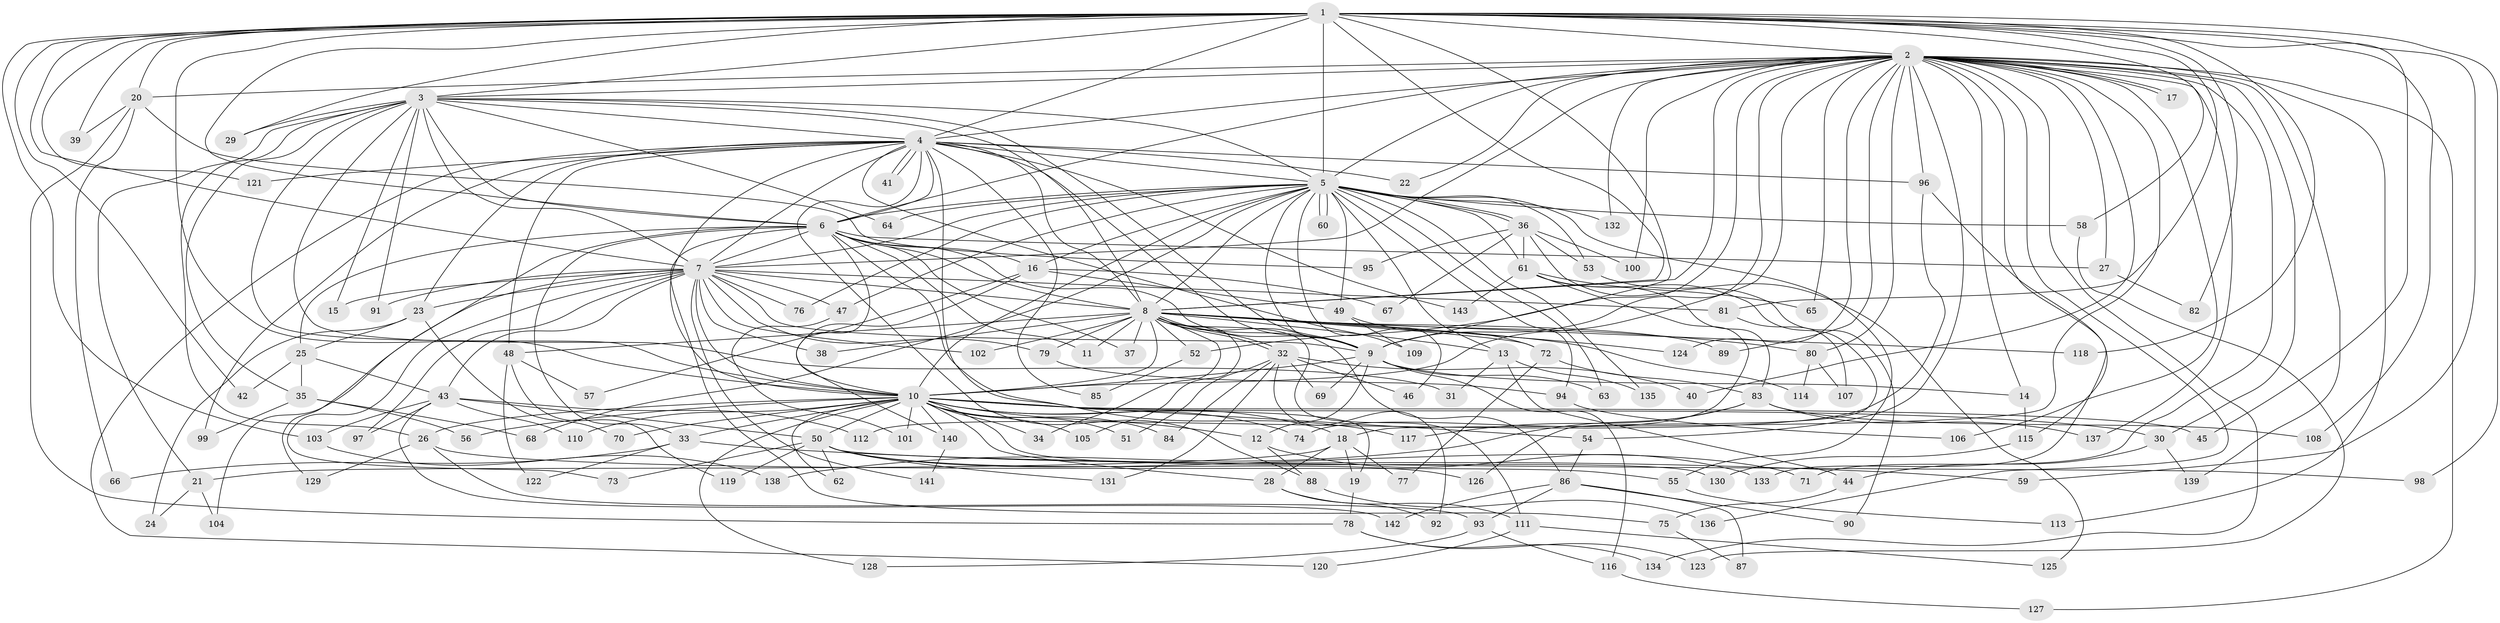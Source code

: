 // coarse degree distribution, {19: 0.017241379310344827, 11: 0.034482758620689655, 18: 0.017241379310344827, 21: 0.017241379310344827, 23: 0.034482758620689655, 10: 0.05172413793103448, 5: 0.06896551724137931, 6: 0.017241379310344827, 20: 0.017241379310344827, 3: 0.10344827586206896, 8: 0.017241379310344827, 7: 0.05172413793103448, 1: 0.05172413793103448, 12: 0.017241379310344827, 2: 0.41379310344827586, 4: 0.06896551724137931}
// Generated by graph-tools (version 1.1) at 2025/49/03/04/25 22:49:31]
// undirected, 143 vertices, 311 edges
graph export_dot {
  node [color=gray90,style=filled];
  1;
  2;
  3;
  4;
  5;
  6;
  7;
  8;
  9;
  10;
  11;
  12;
  13;
  14;
  15;
  16;
  17;
  18;
  19;
  20;
  21;
  22;
  23;
  24;
  25;
  26;
  27;
  28;
  29;
  30;
  31;
  32;
  33;
  34;
  35;
  36;
  37;
  38;
  39;
  40;
  41;
  42;
  43;
  44;
  45;
  46;
  47;
  48;
  49;
  50;
  51;
  52;
  53;
  54;
  55;
  56;
  57;
  58;
  59;
  60;
  61;
  62;
  63;
  64;
  65;
  66;
  67;
  68;
  69;
  70;
  71;
  72;
  73;
  74;
  75;
  76;
  77;
  78;
  79;
  80;
  81;
  82;
  83;
  84;
  85;
  86;
  87;
  88;
  89;
  90;
  91;
  92;
  93;
  94;
  95;
  96;
  97;
  98;
  99;
  100;
  101;
  102;
  103;
  104;
  105;
  106;
  107;
  108;
  109;
  110;
  111;
  112;
  113;
  114;
  115;
  116;
  117;
  118;
  119;
  120;
  121;
  122;
  123;
  124;
  125;
  126;
  127;
  128;
  129;
  130;
  131;
  132;
  133;
  134;
  135;
  136;
  137;
  138;
  139;
  140;
  141;
  142;
  143;
  1 -- 2;
  1 -- 3;
  1 -- 4;
  1 -- 5;
  1 -- 6;
  1 -- 7;
  1 -- 8;
  1 -- 9;
  1 -- 10;
  1 -- 20;
  1 -- 29;
  1 -- 39;
  1 -- 42;
  1 -- 45;
  1 -- 58;
  1 -- 59;
  1 -- 81;
  1 -- 82;
  1 -- 98;
  1 -- 103;
  1 -- 108;
  1 -- 118;
  1 -- 121;
  2 -- 3;
  2 -- 4;
  2 -- 5;
  2 -- 6;
  2 -- 7;
  2 -- 8;
  2 -- 9;
  2 -- 10;
  2 -- 14;
  2 -- 17;
  2 -- 17;
  2 -- 18;
  2 -- 20;
  2 -- 22;
  2 -- 27;
  2 -- 30;
  2 -- 40;
  2 -- 52;
  2 -- 54;
  2 -- 65;
  2 -- 71;
  2 -- 80;
  2 -- 89;
  2 -- 96;
  2 -- 100;
  2 -- 106;
  2 -- 113;
  2 -- 115;
  2 -- 124;
  2 -- 127;
  2 -- 132;
  2 -- 134;
  2 -- 136;
  2 -- 137;
  2 -- 139;
  3 -- 4;
  3 -- 5;
  3 -- 6;
  3 -- 7;
  3 -- 8;
  3 -- 9;
  3 -- 10;
  3 -- 15;
  3 -- 21;
  3 -- 26;
  3 -- 29;
  3 -- 31;
  3 -- 35;
  3 -- 64;
  3 -- 91;
  4 -- 5;
  4 -- 6;
  4 -- 7;
  4 -- 8;
  4 -- 9;
  4 -- 10;
  4 -- 19;
  4 -- 22;
  4 -- 23;
  4 -- 41;
  4 -- 41;
  4 -- 48;
  4 -- 85;
  4 -- 88;
  4 -- 96;
  4 -- 99;
  4 -- 109;
  4 -- 120;
  4 -- 121;
  4 -- 143;
  5 -- 6;
  5 -- 7;
  5 -- 8;
  5 -- 9;
  5 -- 10;
  5 -- 13;
  5 -- 16;
  5 -- 36;
  5 -- 36;
  5 -- 46;
  5 -- 47;
  5 -- 49;
  5 -- 53;
  5 -- 55;
  5 -- 58;
  5 -- 60;
  5 -- 60;
  5 -- 61;
  5 -- 63;
  5 -- 64;
  5 -- 68;
  5 -- 76;
  5 -- 94;
  5 -- 132;
  5 -- 135;
  6 -- 7;
  6 -- 8;
  6 -- 9;
  6 -- 10;
  6 -- 11;
  6 -- 16;
  6 -- 25;
  6 -- 27;
  6 -- 33;
  6 -- 37;
  6 -- 75;
  6 -- 117;
  6 -- 129;
  7 -- 8;
  7 -- 9;
  7 -- 10;
  7 -- 15;
  7 -- 23;
  7 -- 38;
  7 -- 43;
  7 -- 47;
  7 -- 73;
  7 -- 76;
  7 -- 79;
  7 -- 81;
  7 -- 91;
  7 -- 97;
  7 -- 102;
  7 -- 104;
  7 -- 141;
  8 -- 9;
  8 -- 10;
  8 -- 11;
  8 -- 13;
  8 -- 32;
  8 -- 32;
  8 -- 34;
  8 -- 37;
  8 -- 38;
  8 -- 48;
  8 -- 52;
  8 -- 72;
  8 -- 79;
  8 -- 80;
  8 -- 86;
  8 -- 89;
  8 -- 102;
  8 -- 105;
  8 -- 111;
  8 -- 114;
  8 -- 118;
  8 -- 124;
  9 -- 10;
  9 -- 12;
  9 -- 14;
  9 -- 63;
  9 -- 69;
  9 -- 116;
  10 -- 12;
  10 -- 18;
  10 -- 26;
  10 -- 28;
  10 -- 30;
  10 -- 33;
  10 -- 34;
  10 -- 45;
  10 -- 50;
  10 -- 51;
  10 -- 54;
  10 -- 56;
  10 -- 62;
  10 -- 70;
  10 -- 74;
  10 -- 84;
  10 -- 101;
  10 -- 105;
  10 -- 110;
  10 -- 128;
  10 -- 130;
  10 -- 140;
  12 -- 88;
  12 -- 133;
  13 -- 31;
  13 -- 44;
  13 -- 135;
  14 -- 115;
  16 -- 49;
  16 -- 57;
  16 -- 67;
  16 -- 140;
  18 -- 19;
  18 -- 21;
  18 -- 28;
  18 -- 77;
  19 -- 78;
  20 -- 39;
  20 -- 66;
  20 -- 78;
  20 -- 95;
  21 -- 24;
  21 -- 104;
  23 -- 24;
  23 -- 25;
  23 -- 70;
  25 -- 35;
  25 -- 42;
  25 -- 43;
  26 -- 55;
  26 -- 93;
  26 -- 129;
  27 -- 82;
  28 -- 92;
  28 -- 111;
  30 -- 44;
  30 -- 139;
  32 -- 40;
  32 -- 46;
  32 -- 51;
  32 -- 69;
  32 -- 84;
  32 -- 92;
  32 -- 131;
  33 -- 59;
  33 -- 66;
  33 -- 122;
  35 -- 56;
  35 -- 68;
  35 -- 99;
  36 -- 53;
  36 -- 61;
  36 -- 67;
  36 -- 90;
  36 -- 95;
  36 -- 100;
  43 -- 50;
  43 -- 97;
  43 -- 103;
  43 -- 110;
  43 -- 112;
  43 -- 142;
  44 -- 75;
  47 -- 101;
  48 -- 57;
  48 -- 119;
  48 -- 122;
  49 -- 72;
  49 -- 109;
  50 -- 62;
  50 -- 71;
  50 -- 73;
  50 -- 98;
  50 -- 119;
  50 -- 126;
  50 -- 131;
  52 -- 85;
  53 -- 125;
  54 -- 86;
  55 -- 113;
  58 -- 123;
  61 -- 65;
  61 -- 74;
  61 -- 83;
  61 -- 126;
  61 -- 143;
  72 -- 77;
  72 -- 83;
  75 -- 87;
  78 -- 123;
  78 -- 134;
  79 -- 94;
  80 -- 107;
  80 -- 114;
  81 -- 107;
  83 -- 108;
  83 -- 117;
  83 -- 137;
  83 -- 138;
  86 -- 87;
  86 -- 90;
  86 -- 93;
  86 -- 142;
  88 -- 136;
  93 -- 116;
  93 -- 128;
  94 -- 106;
  96 -- 112;
  96 -- 133;
  103 -- 138;
  111 -- 120;
  111 -- 125;
  115 -- 130;
  116 -- 127;
  140 -- 141;
}
